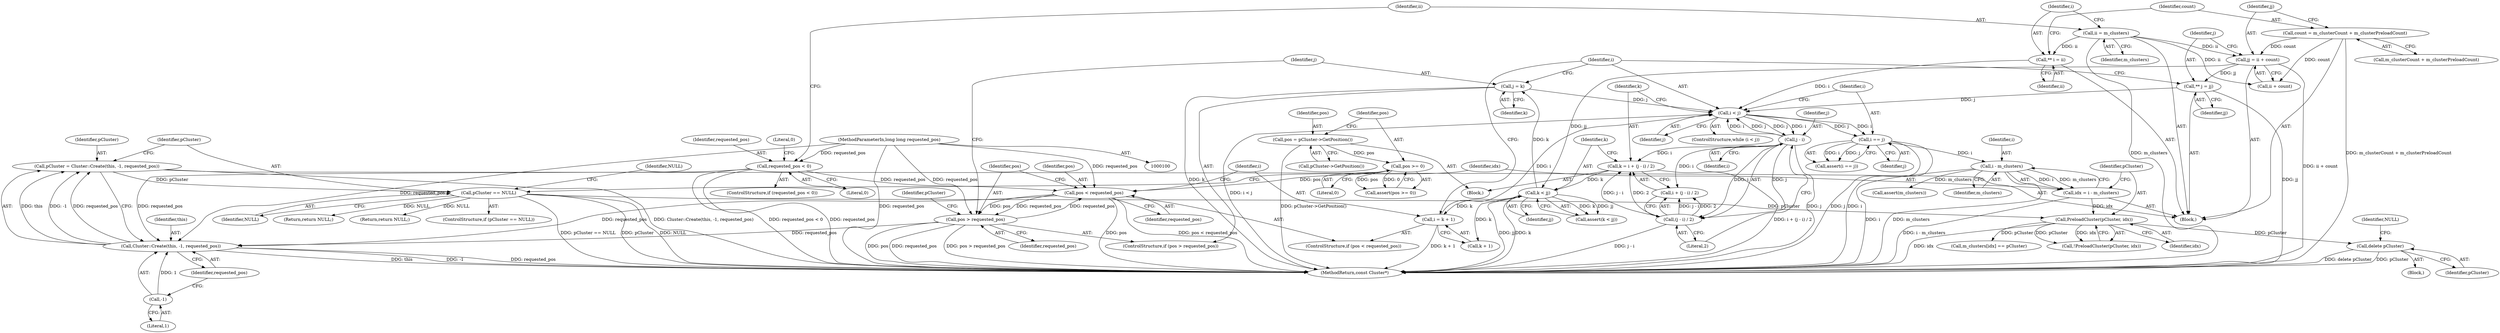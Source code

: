 digraph "0_Android_cc274e2abe8b2a6698a5c47d8aa4bb45f1f9538d_10@API" {
"1000212" [label="(Call,delete pCluster)"];
"1000208" [label="(Call,PreloadCluster(pCluster, idx))"];
"1000195" [label="(Call,pCluster == NULL)"];
"1000187" [label="(Call,pCluster = Cluster::Create(this, -1, requested_pos))"];
"1000189" [label="(Call,Cluster::Create(this, -1, requested_pos))"];
"1000191" [label="(Call,-1)"];
"1000104" [label="(Call,requested_pos < 0)"];
"1000101" [label="(MethodParameterIn,long long requested_pos)"];
"1000164" [label="(Call,pos < requested_pos)"];
"1000160" [label="(Call,pos >= 0)"];
"1000156" [label="(Call,pos = pCluster->GetPosition())"];
"1000174" [label="(Call,pos > requested_pos)"];
"1000201" [label="(Call,idx = i - m_clusters)"];
"1000203" [label="(Call,i - m_clusters)"];
"1000184" [label="(Call,i == j)"];
"1000132" [label="(Call,i < j)"];
"1000167" [label="(Call,i = k + 1)"];
"1000146" [label="(Call,k < jj)"];
"1000136" [label="(Call,k = i + (j - i) / 2)"];
"1000141" [label="(Call,j - i)"];
"1000140" [label="(Call,(j - i) / 2)"];
"1000122" [label="(Call,jj = ii + count)"];
"1000109" [label="(Call,ii = m_clusters)"];
"1000117" [label="(Call,count = m_clusterCount + m_clusterPreloadCount)"];
"1000113" [label="(Call,** i = ii)"];
"1000177" [label="(Call,j = k)"];
"1000128" [label="(Call,** j = jj)"];
"1000140" [label="(Call,(j - i) / 2)"];
"1000136" [label="(Call,k = i + (j - i) / 2)"];
"1000147" [label="(Identifier,k)"];
"1000142" [label="(Identifier,j)"];
"1000192" [label="(Literal,1)"];
"1000213" [label="(Identifier,pCluster)"];
"1000189" [label="(Call,Cluster::Create(this, -1, requested_pos))"];
"1000103" [label="(ControlStructure,if (requested_pos < 0))"];
"1000169" [label="(Call,k + 1)"];
"1000202" [label="(Identifier,idx)"];
"1000174" [label="(Call,pos > requested_pos)"];
"1000212" [label="(Call,delete pCluster)"];
"1000122" [label="(Call,jj = ii + count)"];
"1000114" [label="(Identifier,i)"];
"1000135" [label="(Block,)"];
"1000124" [label="(Call,ii + count)"];
"1000201" [label="(Call,idx = i - m_clusters)"];
"1000164" [label="(Call,pos < requested_pos)"];
"1000163" [label="(ControlStructure,if (pos < requested_pos))"];
"1000186" [label="(Identifier,j)"];
"1000162" [label="(Literal,0)"];
"1000182" [label="(Identifier,pCluster)"];
"1000209" [label="(Identifier,pCluster)"];
"1000195" [label="(Call,pCluster == NULL)"];
"1000208" [label="(Call,PreloadCluster(pCluster, idx))"];
"1000141" [label="(Call,j - i)"];
"1000134" [label="(Identifier,j)"];
"1000105" [label="(Identifier,requested_pos)"];
"1000198" [label="(Return,return NULL;)"];
"1000106" [label="(Literal,0)"];
"1000143" [label="(Identifier,i)"];
"1000129" [label="(Identifier,j)"];
"1000148" [label="(Identifier,jj)"];
"1000203" [label="(Call,i - m_clusters)"];
"1000223" [label="(Call,m_clusters[idx] == pCluster)"];
"1000215" [label="(Identifier,NULL)"];
"1000196" [label="(Identifier,pCluster)"];
"1000160" [label="(Call,pos >= 0)"];
"1000185" [label="(Identifier,i)"];
"1000158" [label="(Call,pCluster->GetPosition())"];
"1000166" [label="(Identifier,requested_pos)"];
"1000131" [label="(ControlStructure,while (i < j))"];
"1000191" [label="(Call,-1)"];
"1000111" [label="(Identifier,m_clusters)"];
"1000108" [label="(Literal,0)"];
"1000194" [label="(ControlStructure,if (pCluster == NULL))"];
"1000137" [label="(Identifier,k)"];
"1000161" [label="(Identifier,pos)"];
"1000101" [label="(MethodParameterIn,long long requested_pos)"];
"1000110" [label="(Identifier,ii)"];
"1000177" [label="(Call,j = k)"];
"1000117" [label="(Call,count = m_clusterCount + m_clusterPreloadCount)"];
"1000109" [label="(Call,ii = m_clusters)"];
"1000159" [label="(Call,assert(pos >= 0))"];
"1000167" [label="(Call,i = k + 1)"];
"1000102" [label="(Block,)"];
"1000190" [label="(Identifier,this)"];
"1000113" [label="(Call,** i = ii)"];
"1000187" [label="(Call,pCluster = Cluster::Create(this, -1, requested_pos))"];
"1000138" [label="(Call,i + (j - i) / 2)"];
"1000188" [label="(Identifier,pCluster)"];
"1000183" [label="(Call,assert(i == j))"];
"1000230" [label="(MethodReturn,const Cluster*)"];
"1000204" [label="(Identifier,i)"];
"1000146" [label="(Call,k < jj)"];
"1000210" [label="(Identifier,idx)"];
"1000132" [label="(Call,i < j)"];
"1000156" [label="(Call,pos = pCluster->GetPosition())"];
"1000118" [label="(Identifier,count)"];
"1000175" [label="(Identifier,pos)"];
"1000199" [label="(Identifier,NULL)"];
"1000178" [label="(Identifier,j)"];
"1000207" [label="(Call,!PreloadCluster(pCluster, idx))"];
"1000157" [label="(Identifier,pos)"];
"1000205" [label="(Identifier,m_clusters)"];
"1000184" [label="(Call,i == j)"];
"1000104" [label="(Call,requested_pos < 0)"];
"1000133" [label="(Identifier,i)"];
"1000128" [label="(Call,** j = jj)"];
"1000216" [label="(Call,assert(m_clusters))"];
"1000179" [label="(Identifier,k)"];
"1000145" [label="(Call,assert(k < jj))"];
"1000130" [label="(Identifier,jj)"];
"1000119" [label="(Call,m_clusterCount + m_clusterPreloadCount)"];
"1000144" [label="(Literal,2)"];
"1000168" [label="(Identifier,i)"];
"1000176" [label="(Identifier,requested_pos)"];
"1000197" [label="(Identifier,NULL)"];
"1000173" [label="(ControlStructure,if (pos > requested_pos))"];
"1000165" [label="(Identifier,pos)"];
"1000214" [label="(Return,return NULL;)"];
"1000123" [label="(Identifier,jj)"];
"1000211" [label="(Block,)"];
"1000193" [label="(Identifier,requested_pos)"];
"1000115" [label="(Identifier,ii)"];
"1000212" -> "1000211"  [label="AST: "];
"1000212" -> "1000213"  [label="CFG: "];
"1000213" -> "1000212"  [label="AST: "];
"1000215" -> "1000212"  [label="CFG: "];
"1000212" -> "1000230"  [label="DDG: delete pCluster"];
"1000212" -> "1000230"  [label="DDG: pCluster"];
"1000208" -> "1000212"  [label="DDG: pCluster"];
"1000208" -> "1000207"  [label="AST: "];
"1000208" -> "1000210"  [label="CFG: "];
"1000209" -> "1000208"  [label="AST: "];
"1000210" -> "1000208"  [label="AST: "];
"1000207" -> "1000208"  [label="CFG: "];
"1000208" -> "1000230"  [label="DDG: idx"];
"1000208" -> "1000207"  [label="DDG: pCluster"];
"1000208" -> "1000207"  [label="DDG: idx"];
"1000195" -> "1000208"  [label="DDG: pCluster"];
"1000201" -> "1000208"  [label="DDG: idx"];
"1000208" -> "1000223"  [label="DDG: pCluster"];
"1000195" -> "1000194"  [label="AST: "];
"1000195" -> "1000197"  [label="CFG: "];
"1000196" -> "1000195"  [label="AST: "];
"1000197" -> "1000195"  [label="AST: "];
"1000199" -> "1000195"  [label="CFG: "];
"1000202" -> "1000195"  [label="CFG: "];
"1000195" -> "1000230"  [label="DDG: NULL"];
"1000195" -> "1000230"  [label="DDG: pCluster == NULL"];
"1000195" -> "1000230"  [label="DDG: pCluster"];
"1000187" -> "1000195"  [label="DDG: pCluster"];
"1000195" -> "1000198"  [label="DDG: NULL"];
"1000195" -> "1000214"  [label="DDG: NULL"];
"1000187" -> "1000102"  [label="AST: "];
"1000187" -> "1000189"  [label="CFG: "];
"1000188" -> "1000187"  [label="AST: "];
"1000189" -> "1000187"  [label="AST: "];
"1000196" -> "1000187"  [label="CFG: "];
"1000187" -> "1000230"  [label="DDG: Cluster::Create(this, -1, requested_pos)"];
"1000189" -> "1000187"  [label="DDG: this"];
"1000189" -> "1000187"  [label="DDG: -1"];
"1000189" -> "1000187"  [label="DDG: requested_pos"];
"1000189" -> "1000193"  [label="CFG: "];
"1000190" -> "1000189"  [label="AST: "];
"1000191" -> "1000189"  [label="AST: "];
"1000193" -> "1000189"  [label="AST: "];
"1000189" -> "1000230"  [label="DDG: this"];
"1000189" -> "1000230"  [label="DDG: -1"];
"1000189" -> "1000230"  [label="DDG: requested_pos"];
"1000191" -> "1000189"  [label="DDG: 1"];
"1000104" -> "1000189"  [label="DDG: requested_pos"];
"1000164" -> "1000189"  [label="DDG: requested_pos"];
"1000174" -> "1000189"  [label="DDG: requested_pos"];
"1000101" -> "1000189"  [label="DDG: requested_pos"];
"1000191" -> "1000192"  [label="CFG: "];
"1000192" -> "1000191"  [label="AST: "];
"1000193" -> "1000191"  [label="CFG: "];
"1000104" -> "1000103"  [label="AST: "];
"1000104" -> "1000106"  [label="CFG: "];
"1000105" -> "1000104"  [label="AST: "];
"1000106" -> "1000104"  [label="AST: "];
"1000108" -> "1000104"  [label="CFG: "];
"1000110" -> "1000104"  [label="CFG: "];
"1000104" -> "1000230"  [label="DDG: requested_pos < 0"];
"1000104" -> "1000230"  [label="DDG: requested_pos"];
"1000101" -> "1000104"  [label="DDG: requested_pos"];
"1000104" -> "1000164"  [label="DDG: requested_pos"];
"1000101" -> "1000100"  [label="AST: "];
"1000101" -> "1000230"  [label="DDG: requested_pos"];
"1000101" -> "1000164"  [label="DDG: requested_pos"];
"1000101" -> "1000174"  [label="DDG: requested_pos"];
"1000164" -> "1000163"  [label="AST: "];
"1000164" -> "1000166"  [label="CFG: "];
"1000165" -> "1000164"  [label="AST: "];
"1000166" -> "1000164"  [label="AST: "];
"1000168" -> "1000164"  [label="CFG: "];
"1000175" -> "1000164"  [label="CFG: "];
"1000164" -> "1000230"  [label="DDG: pos < requested_pos"];
"1000164" -> "1000230"  [label="DDG: pos"];
"1000160" -> "1000164"  [label="DDG: pos"];
"1000174" -> "1000164"  [label="DDG: requested_pos"];
"1000164" -> "1000174"  [label="DDG: pos"];
"1000164" -> "1000174"  [label="DDG: requested_pos"];
"1000160" -> "1000159"  [label="AST: "];
"1000160" -> "1000162"  [label="CFG: "];
"1000161" -> "1000160"  [label="AST: "];
"1000162" -> "1000160"  [label="AST: "];
"1000159" -> "1000160"  [label="CFG: "];
"1000160" -> "1000159"  [label="DDG: pos"];
"1000160" -> "1000159"  [label="DDG: 0"];
"1000156" -> "1000160"  [label="DDG: pos"];
"1000156" -> "1000135"  [label="AST: "];
"1000156" -> "1000158"  [label="CFG: "];
"1000157" -> "1000156"  [label="AST: "];
"1000158" -> "1000156"  [label="AST: "];
"1000161" -> "1000156"  [label="CFG: "];
"1000156" -> "1000230"  [label="DDG: pCluster->GetPosition()"];
"1000174" -> "1000173"  [label="AST: "];
"1000174" -> "1000176"  [label="CFG: "];
"1000175" -> "1000174"  [label="AST: "];
"1000176" -> "1000174"  [label="AST: "];
"1000178" -> "1000174"  [label="CFG: "];
"1000182" -> "1000174"  [label="CFG: "];
"1000174" -> "1000230"  [label="DDG: requested_pos"];
"1000174" -> "1000230"  [label="DDG: pos > requested_pos"];
"1000174" -> "1000230"  [label="DDG: pos"];
"1000201" -> "1000102"  [label="AST: "];
"1000201" -> "1000203"  [label="CFG: "];
"1000202" -> "1000201"  [label="AST: "];
"1000203" -> "1000201"  [label="AST: "];
"1000209" -> "1000201"  [label="CFG: "];
"1000201" -> "1000230"  [label="DDG: i - m_clusters"];
"1000203" -> "1000201"  [label="DDG: i"];
"1000203" -> "1000201"  [label="DDG: m_clusters"];
"1000203" -> "1000205"  [label="CFG: "];
"1000204" -> "1000203"  [label="AST: "];
"1000205" -> "1000203"  [label="AST: "];
"1000203" -> "1000230"  [label="DDG: m_clusters"];
"1000203" -> "1000230"  [label="DDG: i"];
"1000184" -> "1000203"  [label="DDG: i"];
"1000203" -> "1000216"  [label="DDG: m_clusters"];
"1000184" -> "1000183"  [label="AST: "];
"1000184" -> "1000186"  [label="CFG: "];
"1000185" -> "1000184"  [label="AST: "];
"1000186" -> "1000184"  [label="AST: "];
"1000183" -> "1000184"  [label="CFG: "];
"1000184" -> "1000230"  [label="DDG: i"];
"1000184" -> "1000230"  [label="DDG: j"];
"1000184" -> "1000183"  [label="DDG: i"];
"1000184" -> "1000183"  [label="DDG: j"];
"1000132" -> "1000184"  [label="DDG: i"];
"1000132" -> "1000184"  [label="DDG: j"];
"1000132" -> "1000131"  [label="AST: "];
"1000132" -> "1000134"  [label="CFG: "];
"1000133" -> "1000132"  [label="AST: "];
"1000134" -> "1000132"  [label="AST: "];
"1000137" -> "1000132"  [label="CFG: "];
"1000185" -> "1000132"  [label="CFG: "];
"1000132" -> "1000230"  [label="DDG: i < j"];
"1000167" -> "1000132"  [label="DDG: i"];
"1000113" -> "1000132"  [label="DDG: i"];
"1000141" -> "1000132"  [label="DDG: i"];
"1000141" -> "1000132"  [label="DDG: j"];
"1000177" -> "1000132"  [label="DDG: j"];
"1000128" -> "1000132"  [label="DDG: j"];
"1000132" -> "1000141"  [label="DDG: j"];
"1000132" -> "1000141"  [label="DDG: i"];
"1000167" -> "1000163"  [label="AST: "];
"1000167" -> "1000169"  [label="CFG: "];
"1000168" -> "1000167"  [label="AST: "];
"1000169" -> "1000167"  [label="AST: "];
"1000133" -> "1000167"  [label="CFG: "];
"1000167" -> "1000230"  [label="DDG: k + 1"];
"1000146" -> "1000167"  [label="DDG: k"];
"1000146" -> "1000145"  [label="AST: "];
"1000146" -> "1000148"  [label="CFG: "];
"1000147" -> "1000146"  [label="AST: "];
"1000148" -> "1000146"  [label="AST: "];
"1000145" -> "1000146"  [label="CFG: "];
"1000146" -> "1000230"  [label="DDG: jj"];
"1000146" -> "1000230"  [label="DDG: k"];
"1000146" -> "1000145"  [label="DDG: k"];
"1000146" -> "1000145"  [label="DDG: jj"];
"1000136" -> "1000146"  [label="DDG: k"];
"1000122" -> "1000146"  [label="DDG: jj"];
"1000146" -> "1000169"  [label="DDG: k"];
"1000146" -> "1000177"  [label="DDG: k"];
"1000136" -> "1000135"  [label="AST: "];
"1000136" -> "1000138"  [label="CFG: "];
"1000137" -> "1000136"  [label="AST: "];
"1000138" -> "1000136"  [label="AST: "];
"1000147" -> "1000136"  [label="CFG: "];
"1000136" -> "1000230"  [label="DDG: i + (j - i) / 2"];
"1000141" -> "1000136"  [label="DDG: i"];
"1000140" -> "1000136"  [label="DDG: j - i"];
"1000140" -> "1000136"  [label="DDG: 2"];
"1000141" -> "1000140"  [label="AST: "];
"1000141" -> "1000143"  [label="CFG: "];
"1000142" -> "1000141"  [label="AST: "];
"1000143" -> "1000141"  [label="AST: "];
"1000144" -> "1000141"  [label="CFG: "];
"1000141" -> "1000230"  [label="DDG: j"];
"1000141" -> "1000138"  [label="DDG: i"];
"1000141" -> "1000140"  [label="DDG: j"];
"1000141" -> "1000140"  [label="DDG: i"];
"1000140" -> "1000138"  [label="AST: "];
"1000140" -> "1000144"  [label="CFG: "];
"1000144" -> "1000140"  [label="AST: "];
"1000138" -> "1000140"  [label="CFG: "];
"1000140" -> "1000230"  [label="DDG: j - i"];
"1000140" -> "1000138"  [label="DDG: j - i"];
"1000140" -> "1000138"  [label="DDG: 2"];
"1000122" -> "1000102"  [label="AST: "];
"1000122" -> "1000124"  [label="CFG: "];
"1000123" -> "1000122"  [label="AST: "];
"1000124" -> "1000122"  [label="AST: "];
"1000129" -> "1000122"  [label="CFG: "];
"1000122" -> "1000230"  [label="DDG: ii + count"];
"1000109" -> "1000122"  [label="DDG: ii"];
"1000117" -> "1000122"  [label="DDG: count"];
"1000122" -> "1000128"  [label="DDG: jj"];
"1000109" -> "1000102"  [label="AST: "];
"1000109" -> "1000111"  [label="CFG: "];
"1000110" -> "1000109"  [label="AST: "];
"1000111" -> "1000109"  [label="AST: "];
"1000114" -> "1000109"  [label="CFG: "];
"1000109" -> "1000230"  [label="DDG: m_clusters"];
"1000109" -> "1000113"  [label="DDG: ii"];
"1000109" -> "1000124"  [label="DDG: ii"];
"1000117" -> "1000102"  [label="AST: "];
"1000117" -> "1000119"  [label="CFG: "];
"1000118" -> "1000117"  [label="AST: "];
"1000119" -> "1000117"  [label="AST: "];
"1000123" -> "1000117"  [label="CFG: "];
"1000117" -> "1000230"  [label="DDG: m_clusterCount + m_clusterPreloadCount"];
"1000117" -> "1000124"  [label="DDG: count"];
"1000113" -> "1000102"  [label="AST: "];
"1000113" -> "1000115"  [label="CFG: "];
"1000114" -> "1000113"  [label="AST: "];
"1000115" -> "1000113"  [label="AST: "];
"1000118" -> "1000113"  [label="CFG: "];
"1000177" -> "1000173"  [label="AST: "];
"1000177" -> "1000179"  [label="CFG: "];
"1000178" -> "1000177"  [label="AST: "];
"1000179" -> "1000177"  [label="AST: "];
"1000133" -> "1000177"  [label="CFG: "];
"1000177" -> "1000230"  [label="DDG: k"];
"1000128" -> "1000102"  [label="AST: "];
"1000128" -> "1000130"  [label="CFG: "];
"1000129" -> "1000128"  [label="AST: "];
"1000130" -> "1000128"  [label="AST: "];
"1000133" -> "1000128"  [label="CFG: "];
"1000128" -> "1000230"  [label="DDG: jj"];
}
